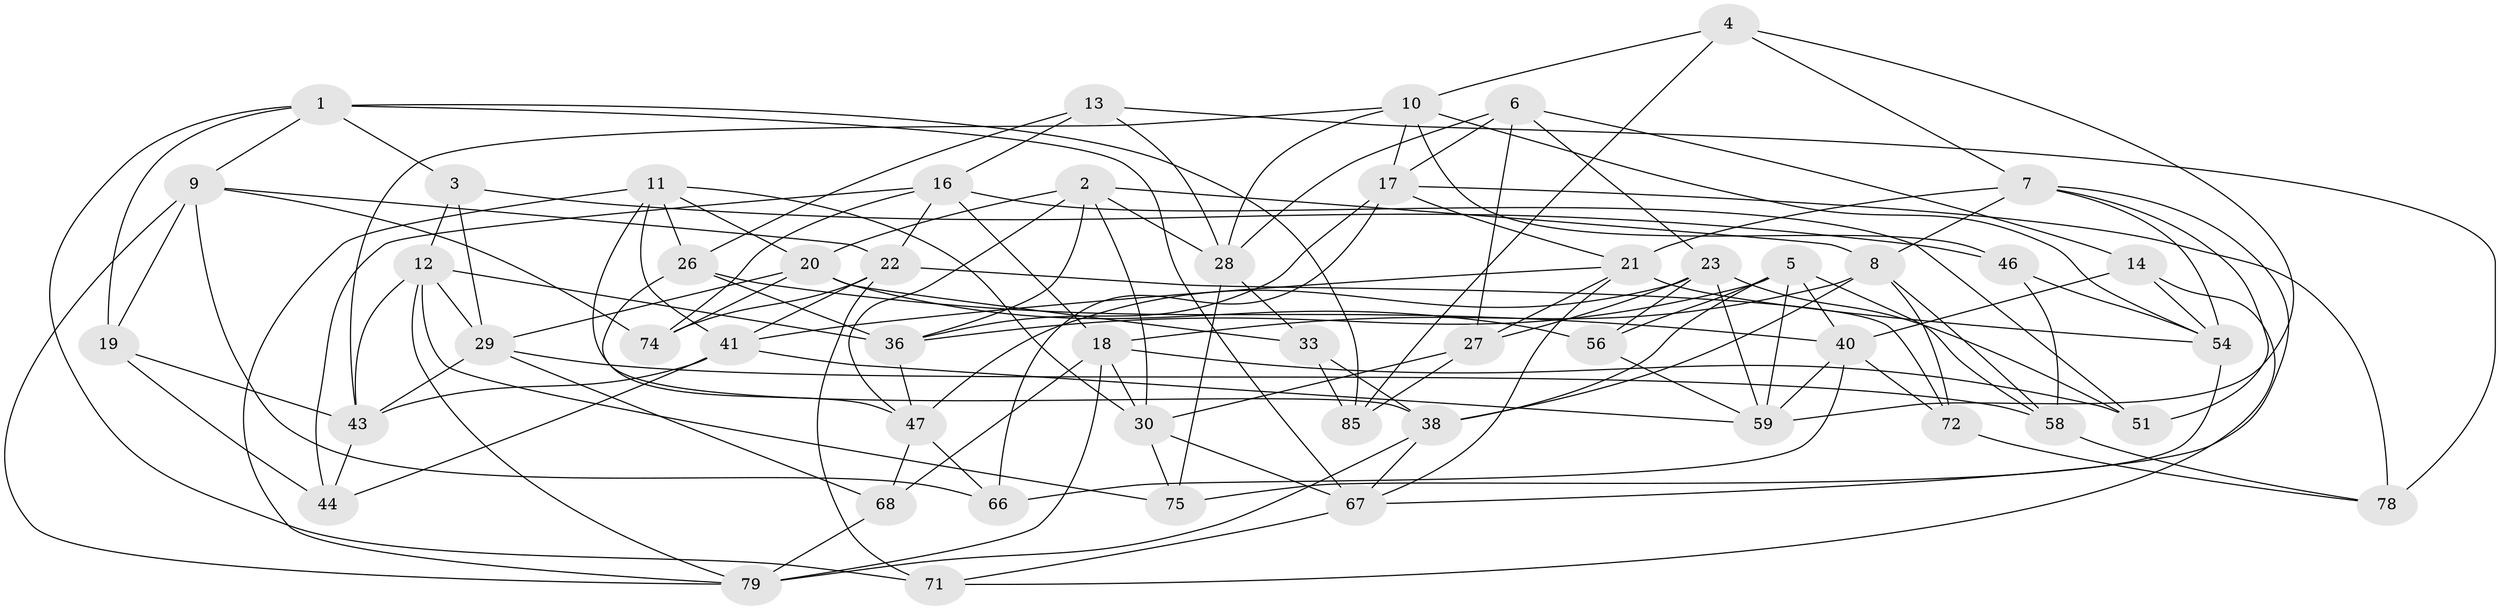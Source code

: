 // Generated by graph-tools (version 1.1) at 2025/52/02/27/25 19:52:28]
// undirected, 51 vertices, 133 edges
graph export_dot {
graph [start="1"]
  node [color=gray90,style=filled];
  1 [super="+34"];
  2 [super="+31"];
  3;
  4;
  5 [super="+61"];
  6 [super="+37"];
  7 [super="+73"];
  8 [super="+25"];
  9 [super="+39"];
  10 [super="+32"];
  11 [super="+15"];
  12 [super="+86"];
  13 [super="+24"];
  14;
  16 [super="+77"];
  17 [super="+83"];
  18 [super="+55"];
  19;
  20 [super="+45"];
  21 [super="+52"];
  22 [super="+62"];
  23 [super="+63"];
  26 [super="+48"];
  27 [super="+50"];
  28 [super="+35"];
  29 [super="+49"];
  30 [super="+80"];
  33;
  36 [super="+53"];
  38 [super="+42"];
  40 [super="+82"];
  41 [super="+65"];
  43 [super="+64"];
  44;
  46;
  47 [super="+70"];
  51;
  54 [super="+57"];
  56;
  58 [super="+60"];
  59 [super="+69"];
  66;
  67 [super="+76"];
  68;
  71;
  72;
  74;
  75;
  78 [super="+84"];
  79 [super="+81"];
  85;
  1 -- 85;
  1 -- 71;
  1 -- 19;
  1 -- 3;
  1 -- 9;
  1 -- 67;
  2 -- 47;
  2 -- 28;
  2 -- 30;
  2 -- 20;
  2 -- 8;
  2 -- 36;
  3 -- 46;
  3 -- 12;
  3 -- 29;
  4 -- 85;
  4 -- 59;
  4 -- 10;
  4 -- 7;
  5 -- 58;
  5 -- 40;
  5 -- 38;
  5 -- 56;
  5 -- 59;
  5 -- 36;
  6 -- 27 [weight=2];
  6 -- 23;
  6 -- 28;
  6 -- 17;
  6 -- 14;
  7 -- 67;
  7 -- 21;
  7 -- 54;
  7 -- 8;
  7 -- 51;
  8 -- 58;
  8 -- 38;
  8 -- 72;
  8 -- 18;
  9 -- 74;
  9 -- 79;
  9 -- 66;
  9 -- 19;
  9 -- 22;
  10 -- 46;
  10 -- 17;
  10 -- 43;
  10 -- 28;
  10 -- 54;
  11 -- 79;
  11 -- 41;
  11 -- 30;
  11 -- 26;
  11 -- 20;
  11 -- 38;
  12 -- 75;
  12 -- 36;
  12 -- 29;
  12 -- 79;
  12 -- 43;
  13 -- 26 [weight=2];
  13 -- 28;
  13 -- 16;
  13 -- 78 [weight=2];
  14 -- 71;
  14 -- 40;
  14 -- 54;
  16 -- 18;
  16 -- 44;
  16 -- 74;
  16 -- 51;
  16 -- 22;
  17 -- 66;
  17 -- 21;
  17 -- 36;
  17 -- 78;
  18 -- 51;
  18 -- 79;
  18 -- 68;
  18 -- 30;
  19 -- 43;
  19 -- 44;
  20 -- 56;
  20 -- 29;
  20 -- 33;
  20 -- 74;
  21 -- 41;
  21 -- 67;
  21 -- 27;
  21 -- 54;
  22 -- 74;
  22 -- 72;
  22 -- 71;
  22 -- 41;
  23 -- 47;
  23 -- 51;
  23 -- 27;
  23 -- 56;
  23 -- 59;
  26 -- 47;
  26 -- 40;
  26 -- 36;
  27 -- 85;
  27 -- 30;
  28 -- 33;
  28 -- 75;
  29 -- 68;
  29 -- 43;
  29 -- 58;
  30 -- 75;
  30 -- 67;
  33 -- 38;
  33 -- 85;
  36 -- 47;
  38 -- 79;
  38 -- 67;
  40 -- 66;
  40 -- 72;
  40 -- 59;
  41 -- 43;
  41 -- 44;
  41 -- 59;
  43 -- 44;
  46 -- 58;
  46 -- 54;
  47 -- 66;
  47 -- 68;
  54 -- 75;
  56 -- 59;
  58 -- 78 [weight=2];
  67 -- 71;
  68 -- 79;
  72 -- 78;
}
